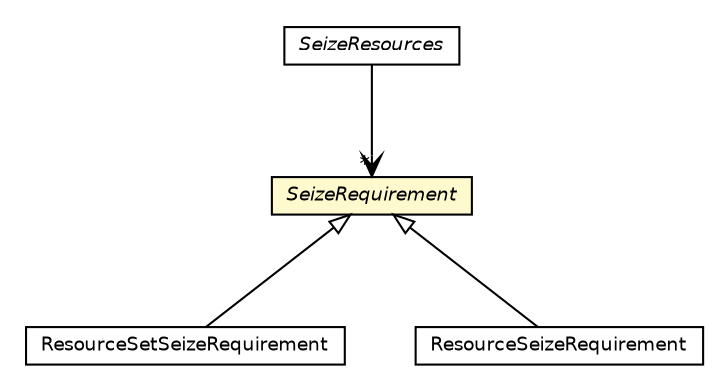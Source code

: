 #!/usr/local/bin/dot
#
# Class diagram 
# Generated by UMLGraph version 5.4 (http://www.umlgraph.org/)
#

digraph G {
	edge [fontname="Helvetica",fontsize=10,labelfontname="Helvetica",labelfontsize=10];
	node [fontname="Helvetica",fontsize=10,shape=plaintext];
	nodesep=0.25;
	ranksep=0.5;
	// jsl.modeling.elements.resource.SeizeResources
	c196036 [label=<<table title="jsl.modeling.elements.resource.SeizeResources" border="0" cellborder="1" cellspacing="0" cellpadding="2" port="p" href="./SeizeResources.html">
		<tr><td><table border="0" cellspacing="0" cellpadding="1">
<tr><td align="center" balign="center"><font face="Helvetica-Oblique"> SeizeResources </font></td></tr>
		</table></td></tr>
		</table>>, URL="./SeizeResources.html", fontname="Helvetica", fontcolor="black", fontsize=9.0];
	// jsl.modeling.elements.resource.SeizeRequirement
	c196040 [label=<<table title="jsl.modeling.elements.resource.SeizeRequirement" border="0" cellborder="1" cellspacing="0" cellpadding="2" port="p" bgcolor="lemonChiffon" href="./SeizeRequirement.html">
		<tr><td><table border="0" cellspacing="0" cellpadding="1">
<tr><td align="center" balign="center"><font face="Helvetica-Oblique"> SeizeRequirement </font></td></tr>
		</table></td></tr>
		</table>>, URL="./SeizeRequirement.html", fontname="Helvetica", fontcolor="black", fontsize=9.0];
	// jsl.modeling.elements.resource.ResourceSetSeizeRequirement
	c196044 [label=<<table title="jsl.modeling.elements.resource.ResourceSetSeizeRequirement" border="0" cellborder="1" cellspacing="0" cellpadding="2" port="p" href="./ResourceSetSeizeRequirement.html">
		<tr><td><table border="0" cellspacing="0" cellpadding="1">
<tr><td align="center" balign="center"> ResourceSetSeizeRequirement </td></tr>
		</table></td></tr>
		</table>>, URL="./ResourceSetSeizeRequirement.html", fontname="Helvetica", fontcolor="black", fontsize=9.0];
	// jsl.modeling.elements.resource.ResourceSeizeRequirement
	c196047 [label=<<table title="jsl.modeling.elements.resource.ResourceSeizeRequirement" border="0" cellborder="1" cellspacing="0" cellpadding="2" port="p" href="./ResourceSeizeRequirement.html">
		<tr><td><table border="0" cellspacing="0" cellpadding="1">
<tr><td align="center" balign="center"> ResourceSeizeRequirement </td></tr>
		</table></td></tr>
		</table>>, URL="./ResourceSeizeRequirement.html", fontname="Helvetica", fontcolor="black", fontsize=9.0];
	//jsl.modeling.elements.resource.ResourceSetSeizeRequirement extends jsl.modeling.elements.resource.SeizeRequirement
	c196040:p -> c196044:p [dir=back,arrowtail=empty];
	//jsl.modeling.elements.resource.ResourceSeizeRequirement extends jsl.modeling.elements.resource.SeizeRequirement
	c196040:p -> c196047:p [dir=back,arrowtail=empty];
	// jsl.modeling.elements.resource.SeizeResources NAVASSOC jsl.modeling.elements.resource.SeizeRequirement
	c196036:p -> c196040:p [taillabel="", label="", headlabel="*", fontname="Helvetica", fontcolor="black", fontsize=10.0, color="black", arrowhead=open];
}

